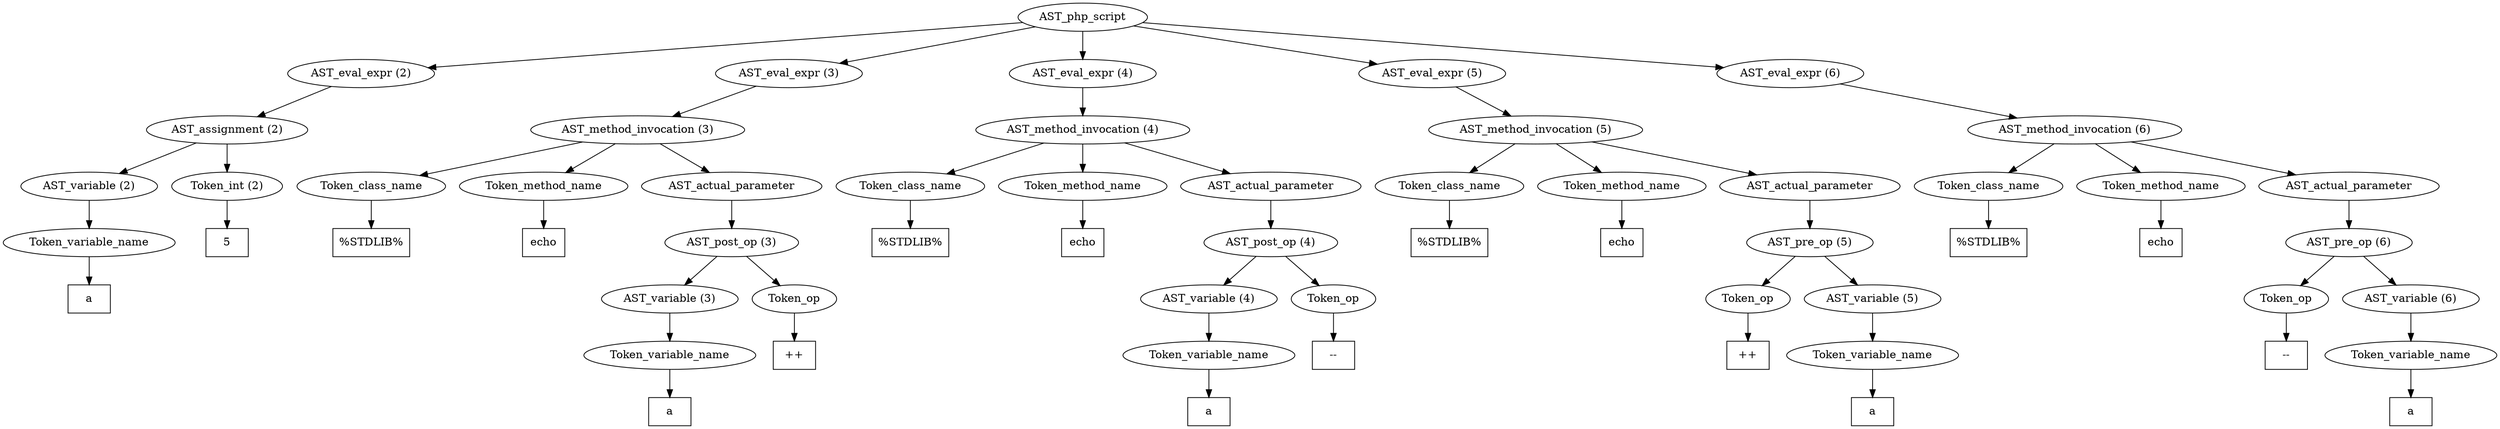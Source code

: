 /*
 * AST in dot format generated by phc -- the PHP compiler
 */

digraph AST {
node_0 [label="AST_php_script"];
node_1 [label="AST_eval_expr (2)"];
node_2 [label="AST_assignment (2)"];
node_3 [label="AST_variable (2)"];
node_4 [label="Token_variable_name"];
node_5 [label="a", shape=box]
node_4 -> node_5;
node_3 -> node_4;
node_6 [label="Token_int (2)"];
node_7 [label="5", shape=box]
node_6 -> node_7;
node_2 -> node_6;
node_2 -> node_3;
node_1 -> node_2;
node_8 [label="AST_eval_expr (3)"];
node_9 [label="AST_method_invocation (3)"];
node_10 [label="Token_class_name"];
node_11 [label="%STDLIB%", shape=box]
node_10 -> node_11;
node_12 [label="Token_method_name"];
node_13 [label="echo", shape=box]
node_12 -> node_13;
node_14 [label="AST_actual_parameter"];
node_15 [label="AST_post_op (3)"];
node_16 [label="AST_variable (3)"];
node_17 [label="Token_variable_name"];
node_18 [label="a", shape=box]
node_17 -> node_18;
node_16 -> node_17;
node_19 [label="Token_op"];
node_20 [label="++", shape=box]
node_19 -> node_20;
node_15 -> node_19;
node_15 -> node_16;
node_14 -> node_15;
node_9 -> node_14;
node_9 -> node_12;
node_9 -> node_10;
node_8 -> node_9;
node_21 [label="AST_eval_expr (4)"];
node_22 [label="AST_method_invocation (4)"];
node_23 [label="Token_class_name"];
node_24 [label="%STDLIB%", shape=box]
node_23 -> node_24;
node_25 [label="Token_method_name"];
node_26 [label="echo", shape=box]
node_25 -> node_26;
node_27 [label="AST_actual_parameter"];
node_28 [label="AST_post_op (4)"];
node_29 [label="AST_variable (4)"];
node_30 [label="Token_variable_name"];
node_31 [label="a", shape=box]
node_30 -> node_31;
node_29 -> node_30;
node_32 [label="Token_op"];
node_33 [label="--", shape=box]
node_32 -> node_33;
node_28 -> node_32;
node_28 -> node_29;
node_27 -> node_28;
node_22 -> node_27;
node_22 -> node_25;
node_22 -> node_23;
node_21 -> node_22;
node_34 [label="AST_eval_expr (5)"];
node_35 [label="AST_method_invocation (5)"];
node_36 [label="Token_class_name"];
node_37 [label="%STDLIB%", shape=box]
node_36 -> node_37;
node_38 [label="Token_method_name"];
node_39 [label="echo", shape=box]
node_38 -> node_39;
node_40 [label="AST_actual_parameter"];
node_41 [label="AST_pre_op (5)"];
node_42 [label="Token_op"];
node_43 [label="++", shape=box]
node_42 -> node_43;
node_44 [label="AST_variable (5)"];
node_45 [label="Token_variable_name"];
node_46 [label="a", shape=box]
node_45 -> node_46;
node_44 -> node_45;
node_41 -> node_44;
node_41 -> node_42;
node_40 -> node_41;
node_35 -> node_40;
node_35 -> node_38;
node_35 -> node_36;
node_34 -> node_35;
node_47 [label="AST_eval_expr (6)"];
node_48 [label="AST_method_invocation (6)"];
node_49 [label="Token_class_name"];
node_50 [label="%STDLIB%", shape=box]
node_49 -> node_50;
node_51 [label="Token_method_name"];
node_52 [label="echo", shape=box]
node_51 -> node_52;
node_53 [label="AST_actual_parameter"];
node_54 [label="AST_pre_op (6)"];
node_55 [label="Token_op"];
node_56 [label="--", shape=box]
node_55 -> node_56;
node_57 [label="AST_variable (6)"];
node_58 [label="Token_variable_name"];
node_59 [label="a", shape=box]
node_58 -> node_59;
node_57 -> node_58;
node_54 -> node_57;
node_54 -> node_55;
node_53 -> node_54;
node_48 -> node_53;
node_48 -> node_51;
node_48 -> node_49;
node_47 -> node_48;
node_0 -> node_47;
node_0 -> node_34;
node_0 -> node_21;
node_0 -> node_8;
node_0 -> node_1;
}
